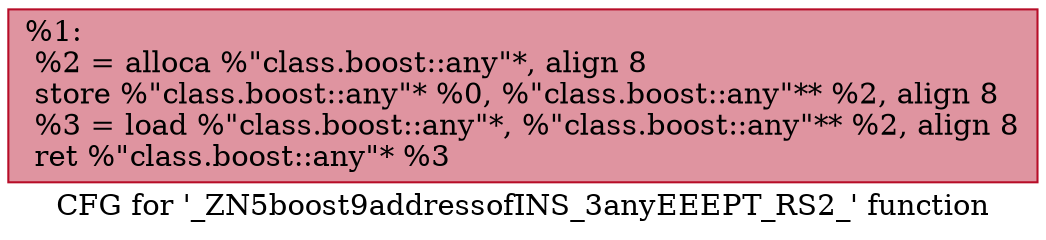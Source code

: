 digraph "CFG for '_ZN5boost9addressofINS_3anyEEEPT_RS2_' function" {
	label="CFG for '_ZN5boost9addressofINS_3anyEEEPT_RS2_' function";

	Node0x55aa9bb7d5f0 [shape=record,color="#b70d28ff", style=filled, fillcolor="#b70d2870",label="{%1:\l  %2 = alloca %\"class.boost::any\"*, align 8\l  store %\"class.boost::any\"* %0, %\"class.boost::any\"** %2, align 8\l  %3 = load %\"class.boost::any\"*, %\"class.boost::any\"** %2, align 8\l  ret %\"class.boost::any\"* %3\l}"];
}
